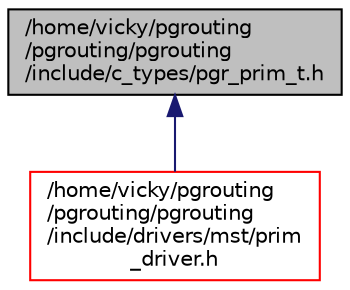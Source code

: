 digraph "/home/vicky/pgrouting/pgrouting/pgrouting/include/c_types/pgr_prim_t.h"
{
  edge [fontname="Helvetica",fontsize="10",labelfontname="Helvetica",labelfontsize="10"];
  node [fontname="Helvetica",fontsize="10",shape=record];
  Node1 [label="/home/vicky/pgrouting\l/pgrouting/pgrouting\l/include/c_types/pgr_prim_t.h",height=0.2,width=0.4,color="black", fillcolor="grey75", style="filled", fontcolor="black"];
  Node1 -> Node2 [dir="back",color="midnightblue",fontsize="10",style="solid",fontname="Helvetica"];
  Node2 [label="/home/vicky/pgrouting\l/pgrouting/pgrouting\l/include/drivers/mst/prim\l_driver.h",height=0.2,width=0.4,color="red", fillcolor="white", style="filled",URL="$prim__driver_8h.html"];
}
